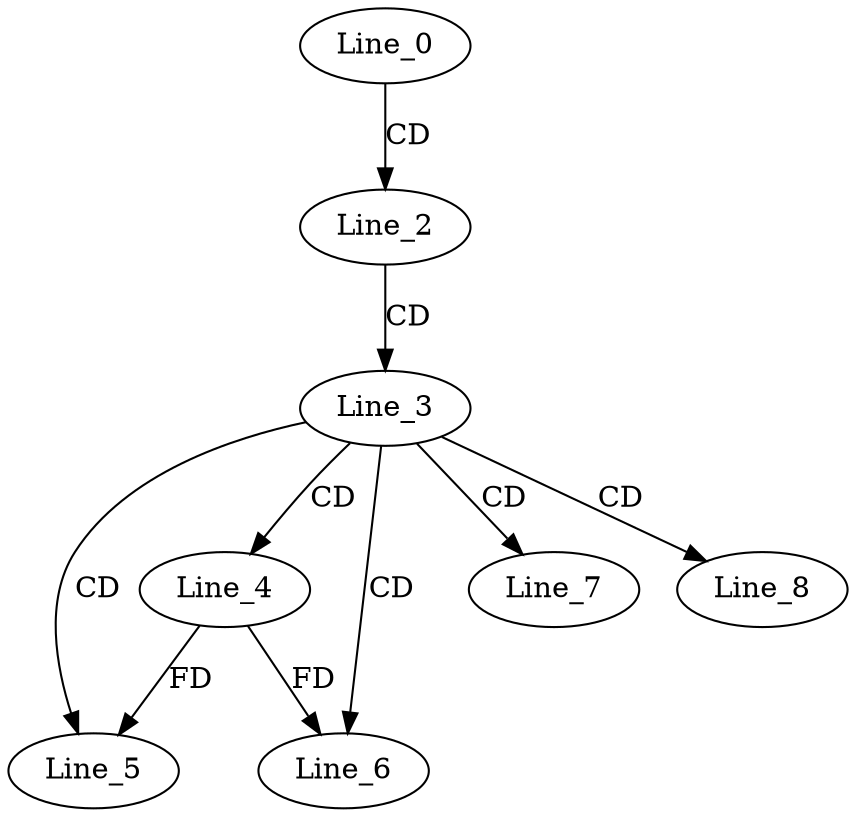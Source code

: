digraph G {
  Line_0;
  Line_2;
  Line_3;
  Line_4;
  Line_5;
  Line_5;
  Line_6;
  Line_7;
  Line_7;
  Line_8;
  Line_0 -> Line_2 [ label="CD" ];
  Line_2 -> Line_3 [ label="CD" ];
  Line_3 -> Line_4 [ label="CD" ];
  Line_3 -> Line_5 [ label="CD" ];
  Line_4 -> Line_5 [ label="FD" ];
  Line_3 -> Line_6 [ label="CD" ];
  Line_4 -> Line_6 [ label="FD" ];
  Line_3 -> Line_7 [ label="CD" ];
  Line_3 -> Line_8 [ label="CD" ];
}
